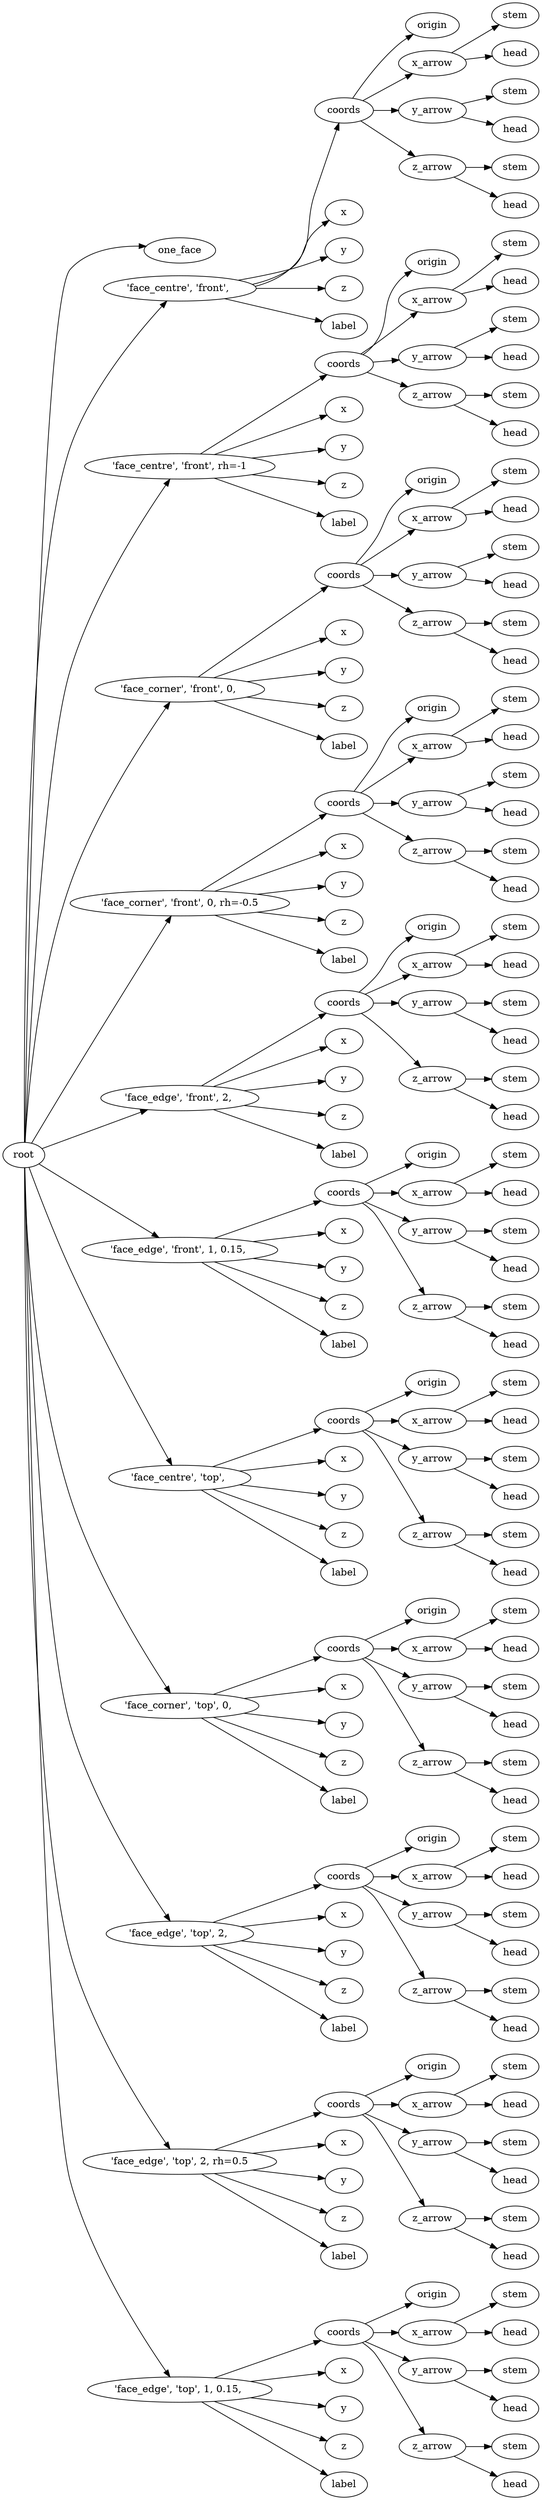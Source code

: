 digraph one_face {
	graph [rankdir=LR]
	root_486 [label=root href="javascript:s=&quot;\(\)\nNone&quot;; console.log(s); alert(s);"]
	one_face_487 [label=one_face href="javascript:s=&quot;\(&#x27;one_face&#x27;,\)\nBox&quot;; console.log(s); alert(s);" tooltip=Box]
	488 [label="'face_centre',\ 'front',\ " href="javascript:s=&quot;\(&quot;&#x27;face_centre&#x27;,\ &#x27;front&#x27;,\ &quot;,\)\nAnnotatedCoordinates&quot;; console.log(s); alert(s);" tooltip=AnnotatedCoordinates]
	coords_489 [label=coords href="javascript:s=&quot;\(&quot;&#x27;face_centre&#x27;,\ &#x27;front&#x27;,\ &quot;,\ &#x27;coords&#x27;\)\nCoordinates&quot;; console.log(s); alert(s);" tooltip=Coordinates]
	origin_490 [label=origin href="javascript:s=&quot;\(&quot;&#x27;face_centre&#x27;,\ &#x27;front&#x27;,\ &quot;,\ &#x27;coords&#x27;,\ &#x27;origin&#x27;\)\nCoordinatesCage&quot;; console.log(s); alert(s);" tooltip=CoordinatesCage]
	x_arrow_491 [label=x_arrow href="javascript:s=&quot;\(&quot;&#x27;face_centre&#x27;,\ &#x27;front&#x27;,\ &quot;,\ &#x27;coords&#x27;,\ &#x27;x_arrow&#x27;\)\nArrow&quot;; console.log(s); alert(s);" tooltip=Arrow]
	stem_492 [label=stem href="javascript:s=&quot;\(&quot;&#x27;face_centre&#x27;,\ &#x27;front&#x27;,\ &quot;,\ &#x27;coords&#x27;,\ &#x27;x_arrow&#x27;,\ &#x27;stem&#x27;\)\nCone&quot;; console.log(s); alert(s);" tooltip=Cone]
	head_493 [label=head href="javascript:s=&quot;\(&quot;&#x27;face_centre&#x27;,\ &#x27;front&#x27;,\ &quot;,\ &#x27;coords&#x27;,\ &#x27;x_arrow&#x27;,\ &#x27;head&#x27;\)\nCone&quot;; console.log(s); alert(s);" tooltip=Cone]
	y_arrow_494 [label=y_arrow href="javascript:s=&quot;\(&quot;&#x27;face_centre&#x27;,\ &#x27;front&#x27;,\ &quot;,\ &#x27;coords&#x27;,\ &#x27;y_arrow&#x27;\)\nArrow&quot;; console.log(s); alert(s);" tooltip=Arrow]
	stem_495 [label=stem href="javascript:s=&quot;\(&quot;&#x27;face_centre&#x27;,\ &#x27;front&#x27;,\ &quot;,\ &#x27;coords&#x27;,\ &#x27;y_arrow&#x27;,\ &#x27;stem&#x27;\)\nCone&quot;; console.log(s); alert(s);" tooltip=Cone]
	head_496 [label=head href="javascript:s=&quot;\(&quot;&#x27;face_centre&#x27;,\ &#x27;front&#x27;,\ &quot;,\ &#x27;coords&#x27;,\ &#x27;y_arrow&#x27;,\ &#x27;head&#x27;\)\nCone&quot;; console.log(s); alert(s);" tooltip=Cone]
	z_arrow_497 [label=z_arrow href="javascript:s=&quot;\(&quot;&#x27;face_centre&#x27;,\ &#x27;front&#x27;,\ &quot;,\ &#x27;coords&#x27;,\ &#x27;z_arrow&#x27;\)\nArrow&quot;; console.log(s); alert(s);" tooltip=Arrow]
	stem_498 [label=stem href="javascript:s=&quot;\(&quot;&#x27;face_centre&#x27;,\ &#x27;front&#x27;,\ &quot;,\ &#x27;coords&#x27;,\ &#x27;z_arrow&#x27;,\ &#x27;stem&#x27;\)\nCone&quot;; console.log(s); alert(s);" tooltip=Cone]
	head_499 [label=head href="javascript:s=&quot;\(&quot;&#x27;face_centre&#x27;,\ &#x27;front&#x27;,\ &quot;,\ &#x27;coords&#x27;,\ &#x27;z_arrow&#x27;,\ &#x27;head&#x27;\)\nCone&quot;; console.log(s); alert(s);" tooltip=Cone]
	x_500 [label=x href="javascript:s=&quot;\(&quot;&#x27;face_centre&#x27;,\ &#x27;front&#x27;,\ &quot;,\ &#x27;x&#x27;\)\nText&quot;; console.log(s); alert(s);" tooltip=Text]
	y_501 [label=y href="javascript:s=&quot;\(&quot;&#x27;face_centre&#x27;,\ &#x27;front&#x27;,\ &quot;,\ &#x27;y&#x27;\)\nText&quot;; console.log(s); alert(s);" tooltip=Text]
	z_502 [label=z href="javascript:s=&quot;\(&quot;&#x27;face_centre&#x27;,\ &#x27;front&#x27;,\ &quot;,\ &#x27;z&#x27;\)\nText&quot;; console.log(s); alert(s);" tooltip=Text]
	label_503 [label=label href="javascript:s=&quot;\(&quot;&#x27;face_centre&#x27;,\ &#x27;front&#x27;,\ &quot;,\ &#x27;label&#x27;\)\nText&quot;; console.log(s); alert(s);" tooltip=Text]
	504 [label="'face_centre',\ 'front',\ rh=\-1" href="javascript:s=&quot;\(&quot;&#x27;face_centre&#x27;,\ &#x27;front&#x27;,\ rh=\-1&quot;,\)\nAnnotatedCoordinates&quot;; console.log(s); alert(s);" tooltip=AnnotatedCoordinates]
	coords_505 [label=coords href="javascript:s=&quot;\(&quot;&#x27;face_centre&#x27;,\ &#x27;front&#x27;,\ rh=\-1&quot;,\ &#x27;coords&#x27;\)\nCoordinates&quot;; console.log(s); alert(s);" tooltip=Coordinates]
	origin_506 [label=origin href="javascript:s=&quot;\(&quot;&#x27;face_centre&#x27;,\ &#x27;front&#x27;,\ rh=\-1&quot;,\ &#x27;coords&#x27;,\ &#x27;origin&#x27;\)\nCoordinatesCage&quot;; console.log(s); alert(s);" tooltip=CoordinatesCage]
	x_arrow_507 [label=x_arrow href="javascript:s=&quot;\(&quot;&#x27;face_centre&#x27;,\ &#x27;front&#x27;,\ rh=\-1&quot;,\ &#x27;coords&#x27;,\ &#x27;x_arrow&#x27;\)\nArrow&quot;; console.log(s); alert(s);" tooltip=Arrow]
	stem_508 [label=stem href="javascript:s=&quot;\(&quot;&#x27;face_centre&#x27;,\ &#x27;front&#x27;,\ rh=\-1&quot;,\ &#x27;coords&#x27;,\ &#x27;x_arrow&#x27;,\ &#x27;stem&#x27;\)\nCone&quot;; console.log(s); alert(s);" tooltip=Cone]
	head_509 [label=head href="javascript:s=&quot;\(&quot;&#x27;face_centre&#x27;,\ &#x27;front&#x27;,\ rh=\-1&quot;,\ &#x27;coords&#x27;,\ &#x27;x_arrow&#x27;,\ &#x27;head&#x27;\)\nCone&quot;; console.log(s); alert(s);" tooltip=Cone]
	y_arrow_510 [label=y_arrow href="javascript:s=&quot;\(&quot;&#x27;face_centre&#x27;,\ &#x27;front&#x27;,\ rh=\-1&quot;,\ &#x27;coords&#x27;,\ &#x27;y_arrow&#x27;\)\nArrow&quot;; console.log(s); alert(s);" tooltip=Arrow]
	stem_511 [label=stem href="javascript:s=&quot;\(&quot;&#x27;face_centre&#x27;,\ &#x27;front&#x27;,\ rh=\-1&quot;,\ &#x27;coords&#x27;,\ &#x27;y_arrow&#x27;,\ &#x27;stem&#x27;\)\nCone&quot;; console.log(s); alert(s);" tooltip=Cone]
	head_512 [label=head href="javascript:s=&quot;\(&quot;&#x27;face_centre&#x27;,\ &#x27;front&#x27;,\ rh=\-1&quot;,\ &#x27;coords&#x27;,\ &#x27;y_arrow&#x27;,\ &#x27;head&#x27;\)\nCone&quot;; console.log(s); alert(s);" tooltip=Cone]
	z_arrow_513 [label=z_arrow href="javascript:s=&quot;\(&quot;&#x27;face_centre&#x27;,\ &#x27;front&#x27;,\ rh=\-1&quot;,\ &#x27;coords&#x27;,\ &#x27;z_arrow&#x27;\)\nArrow&quot;; console.log(s); alert(s);" tooltip=Arrow]
	stem_514 [label=stem href="javascript:s=&quot;\(&quot;&#x27;face_centre&#x27;,\ &#x27;front&#x27;,\ rh=\-1&quot;,\ &#x27;coords&#x27;,\ &#x27;z_arrow&#x27;,\ &#x27;stem&#x27;\)\nCone&quot;; console.log(s); alert(s);" tooltip=Cone]
	head_515 [label=head href="javascript:s=&quot;\(&quot;&#x27;face_centre&#x27;,\ &#x27;front&#x27;,\ rh=\-1&quot;,\ &#x27;coords&#x27;,\ &#x27;z_arrow&#x27;,\ &#x27;head&#x27;\)\nCone&quot;; console.log(s); alert(s);" tooltip=Cone]
	x_516 [label=x href="javascript:s=&quot;\(&quot;&#x27;face_centre&#x27;,\ &#x27;front&#x27;,\ rh=\-1&quot;,\ &#x27;x&#x27;\)\nText&quot;; console.log(s); alert(s);" tooltip=Text]
	y_517 [label=y href="javascript:s=&quot;\(&quot;&#x27;face_centre&#x27;,\ &#x27;front&#x27;,\ rh=\-1&quot;,\ &#x27;y&#x27;\)\nText&quot;; console.log(s); alert(s);" tooltip=Text]
	z_518 [label=z href="javascript:s=&quot;\(&quot;&#x27;face_centre&#x27;,\ &#x27;front&#x27;,\ rh=\-1&quot;,\ &#x27;z&#x27;\)\nText&quot;; console.log(s); alert(s);" tooltip=Text]
	label_519 [label=label href="javascript:s=&quot;\(&quot;&#x27;face_centre&#x27;,\ &#x27;front&#x27;,\ rh=\-1&quot;,\ &#x27;label&#x27;\)\nText&quot;; console.log(s); alert(s);" tooltip=Text]
	520 [label="'face_corner',\ 'front',\ 0,\ " href="javascript:s=&quot;\(&quot;&#x27;face_corner&#x27;,\ &#x27;front&#x27;,\ 0,\ &quot;,\)\nAnnotatedCoordinates&quot;; console.log(s); alert(s);" tooltip=AnnotatedCoordinates]
	coords_521 [label=coords href="javascript:s=&quot;\(&quot;&#x27;face_corner&#x27;,\ &#x27;front&#x27;,\ 0,\ &quot;,\ &#x27;coords&#x27;\)\nCoordinates&quot;; console.log(s); alert(s);" tooltip=Coordinates]
	origin_522 [label=origin href="javascript:s=&quot;\(&quot;&#x27;face_corner&#x27;,\ &#x27;front&#x27;,\ 0,\ &quot;,\ &#x27;coords&#x27;,\ &#x27;origin&#x27;\)\nCoordinatesCage&quot;; console.log(s); alert(s);" tooltip=CoordinatesCage]
	x_arrow_523 [label=x_arrow href="javascript:s=&quot;\(&quot;&#x27;face_corner&#x27;,\ &#x27;front&#x27;,\ 0,\ &quot;,\ &#x27;coords&#x27;,\ &#x27;x_arrow&#x27;\)\nArrow&quot;; console.log(s); alert(s);" tooltip=Arrow]
	stem_524 [label=stem href="javascript:s=&quot;\(&quot;&#x27;face_corner&#x27;,\ &#x27;front&#x27;,\ 0,\ &quot;,\ &#x27;coords&#x27;,\ &#x27;x_arrow&#x27;,\ &#x27;stem&#x27;\)\nCone&quot;; console.log(s); alert(s);" tooltip=Cone]
	head_525 [label=head href="javascript:s=&quot;\(&quot;&#x27;face_corner&#x27;,\ &#x27;front&#x27;,\ 0,\ &quot;,\ &#x27;coords&#x27;,\ &#x27;x_arrow&#x27;,\ &#x27;head&#x27;\)\nCone&quot;; console.log(s); alert(s);" tooltip=Cone]
	y_arrow_526 [label=y_arrow href="javascript:s=&quot;\(&quot;&#x27;face_corner&#x27;,\ &#x27;front&#x27;,\ 0,\ &quot;,\ &#x27;coords&#x27;,\ &#x27;y_arrow&#x27;\)\nArrow&quot;; console.log(s); alert(s);" tooltip=Arrow]
	stem_527 [label=stem href="javascript:s=&quot;\(&quot;&#x27;face_corner&#x27;,\ &#x27;front&#x27;,\ 0,\ &quot;,\ &#x27;coords&#x27;,\ &#x27;y_arrow&#x27;,\ &#x27;stem&#x27;\)\nCone&quot;; console.log(s); alert(s);" tooltip=Cone]
	head_528 [label=head href="javascript:s=&quot;\(&quot;&#x27;face_corner&#x27;,\ &#x27;front&#x27;,\ 0,\ &quot;,\ &#x27;coords&#x27;,\ &#x27;y_arrow&#x27;,\ &#x27;head&#x27;\)\nCone&quot;; console.log(s); alert(s);" tooltip=Cone]
	z_arrow_529 [label=z_arrow href="javascript:s=&quot;\(&quot;&#x27;face_corner&#x27;,\ &#x27;front&#x27;,\ 0,\ &quot;,\ &#x27;coords&#x27;,\ &#x27;z_arrow&#x27;\)\nArrow&quot;; console.log(s); alert(s);" tooltip=Arrow]
	stem_530 [label=stem href="javascript:s=&quot;\(&quot;&#x27;face_corner&#x27;,\ &#x27;front&#x27;,\ 0,\ &quot;,\ &#x27;coords&#x27;,\ &#x27;z_arrow&#x27;,\ &#x27;stem&#x27;\)\nCone&quot;; console.log(s); alert(s);" tooltip=Cone]
	head_531 [label=head href="javascript:s=&quot;\(&quot;&#x27;face_corner&#x27;,\ &#x27;front&#x27;,\ 0,\ &quot;,\ &#x27;coords&#x27;,\ &#x27;z_arrow&#x27;,\ &#x27;head&#x27;\)\nCone&quot;; console.log(s); alert(s);" tooltip=Cone]
	x_532 [label=x href="javascript:s=&quot;\(&quot;&#x27;face_corner&#x27;,\ &#x27;front&#x27;,\ 0,\ &quot;,\ &#x27;x&#x27;\)\nText&quot;; console.log(s); alert(s);" tooltip=Text]
	y_533 [label=y href="javascript:s=&quot;\(&quot;&#x27;face_corner&#x27;,\ &#x27;front&#x27;,\ 0,\ &quot;,\ &#x27;y&#x27;\)\nText&quot;; console.log(s); alert(s);" tooltip=Text]
	z_534 [label=z href="javascript:s=&quot;\(&quot;&#x27;face_corner&#x27;,\ &#x27;front&#x27;,\ 0,\ &quot;,\ &#x27;z&#x27;\)\nText&quot;; console.log(s); alert(s);" tooltip=Text]
	label_535 [label=label href="javascript:s=&quot;\(&quot;&#x27;face_corner&#x27;,\ &#x27;front&#x27;,\ 0,\ &quot;,\ &#x27;label&#x27;\)\nText&quot;; console.log(s); alert(s);" tooltip=Text]
	536 [label="'face_corner',\ 'front',\ 0,\ rh=\-0\.5" href="javascript:s=&quot;\(&quot;&#x27;face_corner&#x27;,\ &#x27;front&#x27;,\ 0,\ rh=\-0\.5&quot;,\)\nAnnotatedCoordinates&quot;; console.log(s); alert(s);" tooltip=AnnotatedCoordinates]
	coords_537 [label=coords href="javascript:s=&quot;\(&quot;&#x27;face_corner&#x27;,\ &#x27;front&#x27;,\ 0,\ rh=\-0\.5&quot;,\ &#x27;coords&#x27;\)\nCoordinates&quot;; console.log(s); alert(s);" tooltip=Coordinates]
	origin_538 [label=origin href="javascript:s=&quot;\(&quot;&#x27;face_corner&#x27;,\ &#x27;front&#x27;,\ 0,\ rh=\-0\.5&quot;,\ &#x27;coords&#x27;,\ &#x27;origin&#x27;\)\nCoordinatesCage&quot;; console.log(s); alert(s);" tooltip=CoordinatesCage]
	x_arrow_539 [label=x_arrow href="javascript:s=&quot;\(&quot;&#x27;face_corner&#x27;,\ &#x27;front&#x27;,\ 0,\ rh=\-0\.5&quot;,\ &#x27;coords&#x27;,\ &#x27;x_arrow&#x27;\)\nArrow&quot;; console.log(s); alert(s);" tooltip=Arrow]
	stem_540 [label=stem href="javascript:s=&quot;\(&quot;&#x27;face_corner&#x27;,\ &#x27;front&#x27;,\ 0,\ rh=\-0\.5&quot;,\ &#x27;coords&#x27;,\ &#x27;x_arrow&#x27;,\ &#x27;stem&#x27;\)\nCone&quot;; console.log(s); alert(s);" tooltip=Cone]
	head_541 [label=head href="javascript:s=&quot;\(&quot;&#x27;face_corner&#x27;,\ &#x27;front&#x27;,\ 0,\ rh=\-0\.5&quot;,\ &#x27;coords&#x27;,\ &#x27;x_arrow&#x27;,\ &#x27;head&#x27;\)\nCone&quot;; console.log(s); alert(s);" tooltip=Cone]
	y_arrow_542 [label=y_arrow href="javascript:s=&quot;\(&quot;&#x27;face_corner&#x27;,\ &#x27;front&#x27;,\ 0,\ rh=\-0\.5&quot;,\ &#x27;coords&#x27;,\ &#x27;y_arrow&#x27;\)\nArrow&quot;; console.log(s); alert(s);" tooltip=Arrow]
	stem_543 [label=stem href="javascript:s=&quot;\(&quot;&#x27;face_corner&#x27;,\ &#x27;front&#x27;,\ 0,\ rh=\-0\.5&quot;,\ &#x27;coords&#x27;,\ &#x27;y_arrow&#x27;,\ &#x27;stem&#x27;\)\nCone&quot;; console.log(s); alert(s);" tooltip=Cone]
	head_544 [label=head href="javascript:s=&quot;\(&quot;&#x27;face_corner&#x27;,\ &#x27;front&#x27;,\ 0,\ rh=\-0\.5&quot;,\ &#x27;coords&#x27;,\ &#x27;y_arrow&#x27;,\ &#x27;head&#x27;\)\nCone&quot;; console.log(s); alert(s);" tooltip=Cone]
	z_arrow_545 [label=z_arrow href="javascript:s=&quot;\(&quot;&#x27;face_corner&#x27;,\ &#x27;front&#x27;,\ 0,\ rh=\-0\.5&quot;,\ &#x27;coords&#x27;,\ &#x27;z_arrow&#x27;\)\nArrow&quot;; console.log(s); alert(s);" tooltip=Arrow]
	stem_546 [label=stem href="javascript:s=&quot;\(&quot;&#x27;face_corner&#x27;,\ &#x27;front&#x27;,\ 0,\ rh=\-0\.5&quot;,\ &#x27;coords&#x27;,\ &#x27;z_arrow&#x27;,\ &#x27;stem&#x27;\)\nCone&quot;; console.log(s); alert(s);" tooltip=Cone]
	head_547 [label=head href="javascript:s=&quot;\(&quot;&#x27;face_corner&#x27;,\ &#x27;front&#x27;,\ 0,\ rh=\-0\.5&quot;,\ &#x27;coords&#x27;,\ &#x27;z_arrow&#x27;,\ &#x27;head&#x27;\)\nCone&quot;; console.log(s); alert(s);" tooltip=Cone]
	x_548 [label=x href="javascript:s=&quot;\(&quot;&#x27;face_corner&#x27;,\ &#x27;front&#x27;,\ 0,\ rh=\-0\.5&quot;,\ &#x27;x&#x27;\)\nText&quot;; console.log(s); alert(s);" tooltip=Text]
	y_549 [label=y href="javascript:s=&quot;\(&quot;&#x27;face_corner&#x27;,\ &#x27;front&#x27;,\ 0,\ rh=\-0\.5&quot;,\ &#x27;y&#x27;\)\nText&quot;; console.log(s); alert(s);" tooltip=Text]
	z_550 [label=z href="javascript:s=&quot;\(&quot;&#x27;face_corner&#x27;,\ &#x27;front&#x27;,\ 0,\ rh=\-0\.5&quot;,\ &#x27;z&#x27;\)\nText&quot;; console.log(s); alert(s);" tooltip=Text]
	label_551 [label=label href="javascript:s=&quot;\(&quot;&#x27;face_corner&#x27;,\ &#x27;front&#x27;,\ 0,\ rh=\-0\.5&quot;,\ &#x27;label&#x27;\)\nText&quot;; console.log(s); alert(s);" tooltip=Text]
	552 [label="'face_edge',\ 'front',\ 2,\ " href="javascript:s=&quot;\(&quot;&#x27;face_edge&#x27;,\ &#x27;front&#x27;,\ 2,\ &quot;,\)\nAnnotatedCoordinates&quot;; console.log(s); alert(s);" tooltip=AnnotatedCoordinates]
	coords_553 [label=coords href="javascript:s=&quot;\(&quot;&#x27;face_edge&#x27;,\ &#x27;front&#x27;,\ 2,\ &quot;,\ &#x27;coords&#x27;\)\nCoordinates&quot;; console.log(s); alert(s);" tooltip=Coordinates]
	origin_554 [label=origin href="javascript:s=&quot;\(&quot;&#x27;face_edge&#x27;,\ &#x27;front&#x27;,\ 2,\ &quot;,\ &#x27;coords&#x27;,\ &#x27;origin&#x27;\)\nCoordinatesCage&quot;; console.log(s); alert(s);" tooltip=CoordinatesCage]
	x_arrow_555 [label=x_arrow href="javascript:s=&quot;\(&quot;&#x27;face_edge&#x27;,\ &#x27;front&#x27;,\ 2,\ &quot;,\ &#x27;coords&#x27;,\ &#x27;x_arrow&#x27;\)\nArrow&quot;; console.log(s); alert(s);" tooltip=Arrow]
	stem_556 [label=stem href="javascript:s=&quot;\(&quot;&#x27;face_edge&#x27;,\ &#x27;front&#x27;,\ 2,\ &quot;,\ &#x27;coords&#x27;,\ &#x27;x_arrow&#x27;,\ &#x27;stem&#x27;\)\nCone&quot;; console.log(s); alert(s);" tooltip=Cone]
	head_557 [label=head href="javascript:s=&quot;\(&quot;&#x27;face_edge&#x27;,\ &#x27;front&#x27;,\ 2,\ &quot;,\ &#x27;coords&#x27;,\ &#x27;x_arrow&#x27;,\ &#x27;head&#x27;\)\nCone&quot;; console.log(s); alert(s);" tooltip=Cone]
	y_arrow_558 [label=y_arrow href="javascript:s=&quot;\(&quot;&#x27;face_edge&#x27;,\ &#x27;front&#x27;,\ 2,\ &quot;,\ &#x27;coords&#x27;,\ &#x27;y_arrow&#x27;\)\nArrow&quot;; console.log(s); alert(s);" tooltip=Arrow]
	stem_559 [label=stem href="javascript:s=&quot;\(&quot;&#x27;face_edge&#x27;,\ &#x27;front&#x27;,\ 2,\ &quot;,\ &#x27;coords&#x27;,\ &#x27;y_arrow&#x27;,\ &#x27;stem&#x27;\)\nCone&quot;; console.log(s); alert(s);" tooltip=Cone]
	head_560 [label=head href="javascript:s=&quot;\(&quot;&#x27;face_edge&#x27;,\ &#x27;front&#x27;,\ 2,\ &quot;,\ &#x27;coords&#x27;,\ &#x27;y_arrow&#x27;,\ &#x27;head&#x27;\)\nCone&quot;; console.log(s); alert(s);" tooltip=Cone]
	z_arrow_561 [label=z_arrow href="javascript:s=&quot;\(&quot;&#x27;face_edge&#x27;,\ &#x27;front&#x27;,\ 2,\ &quot;,\ &#x27;coords&#x27;,\ &#x27;z_arrow&#x27;\)\nArrow&quot;; console.log(s); alert(s);" tooltip=Arrow]
	stem_562 [label=stem href="javascript:s=&quot;\(&quot;&#x27;face_edge&#x27;,\ &#x27;front&#x27;,\ 2,\ &quot;,\ &#x27;coords&#x27;,\ &#x27;z_arrow&#x27;,\ &#x27;stem&#x27;\)\nCone&quot;; console.log(s); alert(s);" tooltip=Cone]
	head_563 [label=head href="javascript:s=&quot;\(&quot;&#x27;face_edge&#x27;,\ &#x27;front&#x27;,\ 2,\ &quot;,\ &#x27;coords&#x27;,\ &#x27;z_arrow&#x27;,\ &#x27;head&#x27;\)\nCone&quot;; console.log(s); alert(s);" tooltip=Cone]
	x_564 [label=x href="javascript:s=&quot;\(&quot;&#x27;face_edge&#x27;,\ &#x27;front&#x27;,\ 2,\ &quot;,\ &#x27;x&#x27;\)\nText&quot;; console.log(s); alert(s);" tooltip=Text]
	y_565 [label=y href="javascript:s=&quot;\(&quot;&#x27;face_edge&#x27;,\ &#x27;front&#x27;,\ 2,\ &quot;,\ &#x27;y&#x27;\)\nText&quot;; console.log(s); alert(s);" tooltip=Text]
	z_566 [label=z href="javascript:s=&quot;\(&quot;&#x27;face_edge&#x27;,\ &#x27;front&#x27;,\ 2,\ &quot;,\ &#x27;z&#x27;\)\nText&quot;; console.log(s); alert(s);" tooltip=Text]
	label_567 [label=label href="javascript:s=&quot;\(&quot;&#x27;face_edge&#x27;,\ &#x27;front&#x27;,\ 2,\ &quot;,\ &#x27;label&#x27;\)\nText&quot;; console.log(s); alert(s);" tooltip=Text]
	568 [label="'face_edge',\ 'front',\ 1,\ 0\.15,\ " href="javascript:s=&quot;\(&quot;&#x27;face_edge&#x27;,\ &#x27;front&#x27;,\ 1,\ 0\.15,\ &quot;,\)\nAnnotatedCoordinates&quot;; console.log(s); alert(s);" tooltip=AnnotatedCoordinates]
	coords_569 [label=coords href="javascript:s=&quot;\(&quot;&#x27;face_edge&#x27;,\ &#x27;front&#x27;,\ 1,\ 0\.15,\ &quot;,\ &#x27;coords&#x27;\)\nCoordinates&quot;; console.log(s); alert(s);" tooltip=Coordinates]
	origin_570 [label=origin href="javascript:s=&quot;\(&quot;&#x27;face_edge&#x27;,\ &#x27;front&#x27;,\ 1,\ 0\.15,\ &quot;,\ &#x27;coords&#x27;,\ &#x27;origin&#x27;\)\nCoordinatesCage&quot;; console.log(s); alert(s);" tooltip=CoordinatesCage]
	x_arrow_571 [label=x_arrow href="javascript:s=&quot;\(&quot;&#x27;face_edge&#x27;,\ &#x27;front&#x27;,\ 1,\ 0\.15,\ &quot;,\ &#x27;coords&#x27;,\ &#x27;x_arrow&#x27;\)\nArrow&quot;; console.log(s); alert(s);" tooltip=Arrow]
	stem_572 [label=stem href="javascript:s=&quot;\(&quot;&#x27;face_edge&#x27;,\ &#x27;front&#x27;,\ 1,\ 0\.15,\ &quot;,\ &#x27;coords&#x27;,\ &#x27;x_arrow&#x27;,\ &#x27;stem&#x27;\)\nCone&quot;; console.log(s); alert(s);" tooltip=Cone]
	head_573 [label=head href="javascript:s=&quot;\(&quot;&#x27;face_edge&#x27;,\ &#x27;front&#x27;,\ 1,\ 0\.15,\ &quot;,\ &#x27;coords&#x27;,\ &#x27;x_arrow&#x27;,\ &#x27;head&#x27;\)\nCone&quot;; console.log(s); alert(s);" tooltip=Cone]
	y_arrow_574 [label=y_arrow href="javascript:s=&quot;\(&quot;&#x27;face_edge&#x27;,\ &#x27;front&#x27;,\ 1,\ 0\.15,\ &quot;,\ &#x27;coords&#x27;,\ &#x27;y_arrow&#x27;\)\nArrow&quot;; console.log(s); alert(s);" tooltip=Arrow]
	stem_575 [label=stem href="javascript:s=&quot;\(&quot;&#x27;face_edge&#x27;,\ &#x27;front&#x27;,\ 1,\ 0\.15,\ &quot;,\ &#x27;coords&#x27;,\ &#x27;y_arrow&#x27;,\ &#x27;stem&#x27;\)\nCone&quot;; console.log(s); alert(s);" tooltip=Cone]
	head_576 [label=head href="javascript:s=&quot;\(&quot;&#x27;face_edge&#x27;,\ &#x27;front&#x27;,\ 1,\ 0\.15,\ &quot;,\ &#x27;coords&#x27;,\ &#x27;y_arrow&#x27;,\ &#x27;head&#x27;\)\nCone&quot;; console.log(s); alert(s);" tooltip=Cone]
	z_arrow_577 [label=z_arrow href="javascript:s=&quot;\(&quot;&#x27;face_edge&#x27;,\ &#x27;front&#x27;,\ 1,\ 0\.15,\ &quot;,\ &#x27;coords&#x27;,\ &#x27;z_arrow&#x27;\)\nArrow&quot;; console.log(s); alert(s);" tooltip=Arrow]
	stem_578 [label=stem href="javascript:s=&quot;\(&quot;&#x27;face_edge&#x27;,\ &#x27;front&#x27;,\ 1,\ 0\.15,\ &quot;,\ &#x27;coords&#x27;,\ &#x27;z_arrow&#x27;,\ &#x27;stem&#x27;\)\nCone&quot;; console.log(s); alert(s);" tooltip=Cone]
	head_579 [label=head href="javascript:s=&quot;\(&quot;&#x27;face_edge&#x27;,\ &#x27;front&#x27;,\ 1,\ 0\.15,\ &quot;,\ &#x27;coords&#x27;,\ &#x27;z_arrow&#x27;,\ &#x27;head&#x27;\)\nCone&quot;; console.log(s); alert(s);" tooltip=Cone]
	x_580 [label=x href="javascript:s=&quot;\(&quot;&#x27;face_edge&#x27;,\ &#x27;front&#x27;,\ 1,\ 0\.15,\ &quot;,\ &#x27;x&#x27;\)\nText&quot;; console.log(s); alert(s);" tooltip=Text]
	y_581 [label=y href="javascript:s=&quot;\(&quot;&#x27;face_edge&#x27;,\ &#x27;front&#x27;,\ 1,\ 0\.15,\ &quot;,\ &#x27;y&#x27;\)\nText&quot;; console.log(s); alert(s);" tooltip=Text]
	z_582 [label=z href="javascript:s=&quot;\(&quot;&#x27;face_edge&#x27;,\ &#x27;front&#x27;,\ 1,\ 0\.15,\ &quot;,\ &#x27;z&#x27;\)\nText&quot;; console.log(s); alert(s);" tooltip=Text]
	label_583 [label=label href="javascript:s=&quot;\(&quot;&#x27;face_edge&#x27;,\ &#x27;front&#x27;,\ 1,\ 0\.15,\ &quot;,\ &#x27;label&#x27;\)\nText&quot;; console.log(s); alert(s);" tooltip=Text]
	584 [label="'face_centre',\ 'top',\ " href="javascript:s=&quot;\(&quot;&#x27;face_centre&#x27;,\ &#x27;top&#x27;,\ &quot;,\)\nAnnotatedCoordinates&quot;; console.log(s); alert(s);" tooltip=AnnotatedCoordinates]
	coords_585 [label=coords href="javascript:s=&quot;\(&quot;&#x27;face_centre&#x27;,\ &#x27;top&#x27;,\ &quot;,\ &#x27;coords&#x27;\)\nCoordinates&quot;; console.log(s); alert(s);" tooltip=Coordinates]
	origin_586 [label=origin href="javascript:s=&quot;\(&quot;&#x27;face_centre&#x27;,\ &#x27;top&#x27;,\ &quot;,\ &#x27;coords&#x27;,\ &#x27;origin&#x27;\)\nCoordinatesCage&quot;; console.log(s); alert(s);" tooltip=CoordinatesCage]
	x_arrow_587 [label=x_arrow href="javascript:s=&quot;\(&quot;&#x27;face_centre&#x27;,\ &#x27;top&#x27;,\ &quot;,\ &#x27;coords&#x27;,\ &#x27;x_arrow&#x27;\)\nArrow&quot;; console.log(s); alert(s);" tooltip=Arrow]
	stem_588 [label=stem href="javascript:s=&quot;\(&quot;&#x27;face_centre&#x27;,\ &#x27;top&#x27;,\ &quot;,\ &#x27;coords&#x27;,\ &#x27;x_arrow&#x27;,\ &#x27;stem&#x27;\)\nCone&quot;; console.log(s); alert(s);" tooltip=Cone]
	head_589 [label=head href="javascript:s=&quot;\(&quot;&#x27;face_centre&#x27;,\ &#x27;top&#x27;,\ &quot;,\ &#x27;coords&#x27;,\ &#x27;x_arrow&#x27;,\ &#x27;head&#x27;\)\nCone&quot;; console.log(s); alert(s);" tooltip=Cone]
	y_arrow_590 [label=y_arrow href="javascript:s=&quot;\(&quot;&#x27;face_centre&#x27;,\ &#x27;top&#x27;,\ &quot;,\ &#x27;coords&#x27;,\ &#x27;y_arrow&#x27;\)\nArrow&quot;; console.log(s); alert(s);" tooltip=Arrow]
	stem_591 [label=stem href="javascript:s=&quot;\(&quot;&#x27;face_centre&#x27;,\ &#x27;top&#x27;,\ &quot;,\ &#x27;coords&#x27;,\ &#x27;y_arrow&#x27;,\ &#x27;stem&#x27;\)\nCone&quot;; console.log(s); alert(s);" tooltip=Cone]
	head_592 [label=head href="javascript:s=&quot;\(&quot;&#x27;face_centre&#x27;,\ &#x27;top&#x27;,\ &quot;,\ &#x27;coords&#x27;,\ &#x27;y_arrow&#x27;,\ &#x27;head&#x27;\)\nCone&quot;; console.log(s); alert(s);" tooltip=Cone]
	z_arrow_593 [label=z_arrow href="javascript:s=&quot;\(&quot;&#x27;face_centre&#x27;,\ &#x27;top&#x27;,\ &quot;,\ &#x27;coords&#x27;,\ &#x27;z_arrow&#x27;\)\nArrow&quot;; console.log(s); alert(s);" tooltip=Arrow]
	stem_594 [label=stem href="javascript:s=&quot;\(&quot;&#x27;face_centre&#x27;,\ &#x27;top&#x27;,\ &quot;,\ &#x27;coords&#x27;,\ &#x27;z_arrow&#x27;,\ &#x27;stem&#x27;\)\nCone&quot;; console.log(s); alert(s);" tooltip=Cone]
	head_595 [label=head href="javascript:s=&quot;\(&quot;&#x27;face_centre&#x27;,\ &#x27;top&#x27;,\ &quot;,\ &#x27;coords&#x27;,\ &#x27;z_arrow&#x27;,\ &#x27;head&#x27;\)\nCone&quot;; console.log(s); alert(s);" tooltip=Cone]
	x_596 [label=x href="javascript:s=&quot;\(&quot;&#x27;face_centre&#x27;,\ &#x27;top&#x27;,\ &quot;,\ &#x27;x&#x27;\)\nText&quot;; console.log(s); alert(s);" tooltip=Text]
	y_597 [label=y href="javascript:s=&quot;\(&quot;&#x27;face_centre&#x27;,\ &#x27;top&#x27;,\ &quot;,\ &#x27;y&#x27;\)\nText&quot;; console.log(s); alert(s);" tooltip=Text]
	z_598 [label=z href="javascript:s=&quot;\(&quot;&#x27;face_centre&#x27;,\ &#x27;top&#x27;,\ &quot;,\ &#x27;z&#x27;\)\nText&quot;; console.log(s); alert(s);" tooltip=Text]
	label_599 [label=label href="javascript:s=&quot;\(&quot;&#x27;face_centre&#x27;,\ &#x27;top&#x27;,\ &quot;,\ &#x27;label&#x27;\)\nText&quot;; console.log(s); alert(s);" tooltip=Text]
	600 [label="'face_corner',\ 'top',\ 0,\ " href="javascript:s=&quot;\(&quot;&#x27;face_corner&#x27;,\ &#x27;top&#x27;,\ 0,\ &quot;,\)\nAnnotatedCoordinates&quot;; console.log(s); alert(s);" tooltip=AnnotatedCoordinates]
	coords_601 [label=coords href="javascript:s=&quot;\(&quot;&#x27;face_corner&#x27;,\ &#x27;top&#x27;,\ 0,\ &quot;,\ &#x27;coords&#x27;\)\nCoordinates&quot;; console.log(s); alert(s);" tooltip=Coordinates]
	origin_602 [label=origin href="javascript:s=&quot;\(&quot;&#x27;face_corner&#x27;,\ &#x27;top&#x27;,\ 0,\ &quot;,\ &#x27;coords&#x27;,\ &#x27;origin&#x27;\)\nCoordinatesCage&quot;; console.log(s); alert(s);" tooltip=CoordinatesCage]
	x_arrow_603 [label=x_arrow href="javascript:s=&quot;\(&quot;&#x27;face_corner&#x27;,\ &#x27;top&#x27;,\ 0,\ &quot;,\ &#x27;coords&#x27;,\ &#x27;x_arrow&#x27;\)\nArrow&quot;; console.log(s); alert(s);" tooltip=Arrow]
	stem_604 [label=stem href="javascript:s=&quot;\(&quot;&#x27;face_corner&#x27;,\ &#x27;top&#x27;,\ 0,\ &quot;,\ &#x27;coords&#x27;,\ &#x27;x_arrow&#x27;,\ &#x27;stem&#x27;\)\nCone&quot;; console.log(s); alert(s);" tooltip=Cone]
	head_605 [label=head href="javascript:s=&quot;\(&quot;&#x27;face_corner&#x27;,\ &#x27;top&#x27;,\ 0,\ &quot;,\ &#x27;coords&#x27;,\ &#x27;x_arrow&#x27;,\ &#x27;head&#x27;\)\nCone&quot;; console.log(s); alert(s);" tooltip=Cone]
	y_arrow_606 [label=y_arrow href="javascript:s=&quot;\(&quot;&#x27;face_corner&#x27;,\ &#x27;top&#x27;,\ 0,\ &quot;,\ &#x27;coords&#x27;,\ &#x27;y_arrow&#x27;\)\nArrow&quot;; console.log(s); alert(s);" tooltip=Arrow]
	stem_607 [label=stem href="javascript:s=&quot;\(&quot;&#x27;face_corner&#x27;,\ &#x27;top&#x27;,\ 0,\ &quot;,\ &#x27;coords&#x27;,\ &#x27;y_arrow&#x27;,\ &#x27;stem&#x27;\)\nCone&quot;; console.log(s); alert(s);" tooltip=Cone]
	head_608 [label=head href="javascript:s=&quot;\(&quot;&#x27;face_corner&#x27;,\ &#x27;top&#x27;,\ 0,\ &quot;,\ &#x27;coords&#x27;,\ &#x27;y_arrow&#x27;,\ &#x27;head&#x27;\)\nCone&quot;; console.log(s); alert(s);" tooltip=Cone]
	z_arrow_609 [label=z_arrow href="javascript:s=&quot;\(&quot;&#x27;face_corner&#x27;,\ &#x27;top&#x27;,\ 0,\ &quot;,\ &#x27;coords&#x27;,\ &#x27;z_arrow&#x27;\)\nArrow&quot;; console.log(s); alert(s);" tooltip=Arrow]
	stem_610 [label=stem href="javascript:s=&quot;\(&quot;&#x27;face_corner&#x27;,\ &#x27;top&#x27;,\ 0,\ &quot;,\ &#x27;coords&#x27;,\ &#x27;z_arrow&#x27;,\ &#x27;stem&#x27;\)\nCone&quot;; console.log(s); alert(s);" tooltip=Cone]
	head_611 [label=head href="javascript:s=&quot;\(&quot;&#x27;face_corner&#x27;,\ &#x27;top&#x27;,\ 0,\ &quot;,\ &#x27;coords&#x27;,\ &#x27;z_arrow&#x27;,\ &#x27;head&#x27;\)\nCone&quot;; console.log(s); alert(s);" tooltip=Cone]
	x_612 [label=x href="javascript:s=&quot;\(&quot;&#x27;face_corner&#x27;,\ &#x27;top&#x27;,\ 0,\ &quot;,\ &#x27;x&#x27;\)\nText&quot;; console.log(s); alert(s);" tooltip=Text]
	y_613 [label=y href="javascript:s=&quot;\(&quot;&#x27;face_corner&#x27;,\ &#x27;top&#x27;,\ 0,\ &quot;,\ &#x27;y&#x27;\)\nText&quot;; console.log(s); alert(s);" tooltip=Text]
	z_614 [label=z href="javascript:s=&quot;\(&quot;&#x27;face_corner&#x27;,\ &#x27;top&#x27;,\ 0,\ &quot;,\ &#x27;z&#x27;\)\nText&quot;; console.log(s); alert(s);" tooltip=Text]
	label_615 [label=label href="javascript:s=&quot;\(&quot;&#x27;face_corner&#x27;,\ &#x27;top&#x27;,\ 0,\ &quot;,\ &#x27;label&#x27;\)\nText&quot;; console.log(s); alert(s);" tooltip=Text]
	616 [label="'face_edge',\ 'top',\ 2,\ " href="javascript:s=&quot;\(&quot;&#x27;face_edge&#x27;,\ &#x27;top&#x27;,\ 2,\ &quot;,\)\nAnnotatedCoordinates&quot;; console.log(s); alert(s);" tooltip=AnnotatedCoordinates]
	coords_617 [label=coords href="javascript:s=&quot;\(&quot;&#x27;face_edge&#x27;,\ &#x27;top&#x27;,\ 2,\ &quot;,\ &#x27;coords&#x27;\)\nCoordinates&quot;; console.log(s); alert(s);" tooltip=Coordinates]
	origin_618 [label=origin href="javascript:s=&quot;\(&quot;&#x27;face_edge&#x27;,\ &#x27;top&#x27;,\ 2,\ &quot;,\ &#x27;coords&#x27;,\ &#x27;origin&#x27;\)\nCoordinatesCage&quot;; console.log(s); alert(s);" tooltip=CoordinatesCage]
	x_arrow_619 [label=x_arrow href="javascript:s=&quot;\(&quot;&#x27;face_edge&#x27;,\ &#x27;top&#x27;,\ 2,\ &quot;,\ &#x27;coords&#x27;,\ &#x27;x_arrow&#x27;\)\nArrow&quot;; console.log(s); alert(s);" tooltip=Arrow]
	stem_620 [label=stem href="javascript:s=&quot;\(&quot;&#x27;face_edge&#x27;,\ &#x27;top&#x27;,\ 2,\ &quot;,\ &#x27;coords&#x27;,\ &#x27;x_arrow&#x27;,\ &#x27;stem&#x27;\)\nCone&quot;; console.log(s); alert(s);" tooltip=Cone]
	head_621 [label=head href="javascript:s=&quot;\(&quot;&#x27;face_edge&#x27;,\ &#x27;top&#x27;,\ 2,\ &quot;,\ &#x27;coords&#x27;,\ &#x27;x_arrow&#x27;,\ &#x27;head&#x27;\)\nCone&quot;; console.log(s); alert(s);" tooltip=Cone]
	y_arrow_622 [label=y_arrow href="javascript:s=&quot;\(&quot;&#x27;face_edge&#x27;,\ &#x27;top&#x27;,\ 2,\ &quot;,\ &#x27;coords&#x27;,\ &#x27;y_arrow&#x27;\)\nArrow&quot;; console.log(s); alert(s);" tooltip=Arrow]
	stem_623 [label=stem href="javascript:s=&quot;\(&quot;&#x27;face_edge&#x27;,\ &#x27;top&#x27;,\ 2,\ &quot;,\ &#x27;coords&#x27;,\ &#x27;y_arrow&#x27;,\ &#x27;stem&#x27;\)\nCone&quot;; console.log(s); alert(s);" tooltip=Cone]
	head_624 [label=head href="javascript:s=&quot;\(&quot;&#x27;face_edge&#x27;,\ &#x27;top&#x27;,\ 2,\ &quot;,\ &#x27;coords&#x27;,\ &#x27;y_arrow&#x27;,\ &#x27;head&#x27;\)\nCone&quot;; console.log(s); alert(s);" tooltip=Cone]
	z_arrow_625 [label=z_arrow href="javascript:s=&quot;\(&quot;&#x27;face_edge&#x27;,\ &#x27;top&#x27;,\ 2,\ &quot;,\ &#x27;coords&#x27;,\ &#x27;z_arrow&#x27;\)\nArrow&quot;; console.log(s); alert(s);" tooltip=Arrow]
	stem_626 [label=stem href="javascript:s=&quot;\(&quot;&#x27;face_edge&#x27;,\ &#x27;top&#x27;,\ 2,\ &quot;,\ &#x27;coords&#x27;,\ &#x27;z_arrow&#x27;,\ &#x27;stem&#x27;\)\nCone&quot;; console.log(s); alert(s);" tooltip=Cone]
	head_627 [label=head href="javascript:s=&quot;\(&quot;&#x27;face_edge&#x27;,\ &#x27;top&#x27;,\ 2,\ &quot;,\ &#x27;coords&#x27;,\ &#x27;z_arrow&#x27;,\ &#x27;head&#x27;\)\nCone&quot;; console.log(s); alert(s);" tooltip=Cone]
	x_628 [label=x href="javascript:s=&quot;\(&quot;&#x27;face_edge&#x27;,\ &#x27;top&#x27;,\ 2,\ &quot;,\ &#x27;x&#x27;\)\nText&quot;; console.log(s); alert(s);" tooltip=Text]
	y_629 [label=y href="javascript:s=&quot;\(&quot;&#x27;face_edge&#x27;,\ &#x27;top&#x27;,\ 2,\ &quot;,\ &#x27;y&#x27;\)\nText&quot;; console.log(s); alert(s);" tooltip=Text]
	z_630 [label=z href="javascript:s=&quot;\(&quot;&#x27;face_edge&#x27;,\ &#x27;top&#x27;,\ 2,\ &quot;,\ &#x27;z&#x27;\)\nText&quot;; console.log(s); alert(s);" tooltip=Text]
	label_631 [label=label href="javascript:s=&quot;\(&quot;&#x27;face_edge&#x27;,\ &#x27;top&#x27;,\ 2,\ &quot;,\ &#x27;label&#x27;\)\nText&quot;; console.log(s); alert(s);" tooltip=Text]
	632 [label="'face_edge',\ 'top',\ 2,\ rh=0\.5" href="javascript:s=&quot;\(&quot;&#x27;face_edge&#x27;,\ &#x27;top&#x27;,\ 2,\ rh=0\.5&quot;,\)\nAnnotatedCoordinates&quot;; console.log(s); alert(s);" tooltip=AnnotatedCoordinates]
	coords_633 [label=coords href="javascript:s=&quot;\(&quot;&#x27;face_edge&#x27;,\ &#x27;top&#x27;,\ 2,\ rh=0\.5&quot;,\ &#x27;coords&#x27;\)\nCoordinates&quot;; console.log(s); alert(s);" tooltip=Coordinates]
	origin_634 [label=origin href="javascript:s=&quot;\(&quot;&#x27;face_edge&#x27;,\ &#x27;top&#x27;,\ 2,\ rh=0\.5&quot;,\ &#x27;coords&#x27;,\ &#x27;origin&#x27;\)\nCoordinatesCage&quot;; console.log(s); alert(s);" tooltip=CoordinatesCage]
	x_arrow_635 [label=x_arrow href="javascript:s=&quot;\(&quot;&#x27;face_edge&#x27;,\ &#x27;top&#x27;,\ 2,\ rh=0\.5&quot;,\ &#x27;coords&#x27;,\ &#x27;x_arrow&#x27;\)\nArrow&quot;; console.log(s); alert(s);" tooltip=Arrow]
	stem_636 [label=stem href="javascript:s=&quot;\(&quot;&#x27;face_edge&#x27;,\ &#x27;top&#x27;,\ 2,\ rh=0\.5&quot;,\ &#x27;coords&#x27;,\ &#x27;x_arrow&#x27;,\ &#x27;stem&#x27;\)\nCone&quot;; console.log(s); alert(s);" tooltip=Cone]
	head_637 [label=head href="javascript:s=&quot;\(&quot;&#x27;face_edge&#x27;,\ &#x27;top&#x27;,\ 2,\ rh=0\.5&quot;,\ &#x27;coords&#x27;,\ &#x27;x_arrow&#x27;,\ &#x27;head&#x27;\)\nCone&quot;; console.log(s); alert(s);" tooltip=Cone]
	y_arrow_638 [label=y_arrow href="javascript:s=&quot;\(&quot;&#x27;face_edge&#x27;,\ &#x27;top&#x27;,\ 2,\ rh=0\.5&quot;,\ &#x27;coords&#x27;,\ &#x27;y_arrow&#x27;\)\nArrow&quot;; console.log(s); alert(s);" tooltip=Arrow]
	stem_639 [label=stem href="javascript:s=&quot;\(&quot;&#x27;face_edge&#x27;,\ &#x27;top&#x27;,\ 2,\ rh=0\.5&quot;,\ &#x27;coords&#x27;,\ &#x27;y_arrow&#x27;,\ &#x27;stem&#x27;\)\nCone&quot;; console.log(s); alert(s);" tooltip=Cone]
	head_640 [label=head href="javascript:s=&quot;\(&quot;&#x27;face_edge&#x27;,\ &#x27;top&#x27;,\ 2,\ rh=0\.5&quot;,\ &#x27;coords&#x27;,\ &#x27;y_arrow&#x27;,\ &#x27;head&#x27;\)\nCone&quot;; console.log(s); alert(s);" tooltip=Cone]
	z_arrow_641 [label=z_arrow href="javascript:s=&quot;\(&quot;&#x27;face_edge&#x27;,\ &#x27;top&#x27;,\ 2,\ rh=0\.5&quot;,\ &#x27;coords&#x27;,\ &#x27;z_arrow&#x27;\)\nArrow&quot;; console.log(s); alert(s);" tooltip=Arrow]
	stem_642 [label=stem href="javascript:s=&quot;\(&quot;&#x27;face_edge&#x27;,\ &#x27;top&#x27;,\ 2,\ rh=0\.5&quot;,\ &#x27;coords&#x27;,\ &#x27;z_arrow&#x27;,\ &#x27;stem&#x27;\)\nCone&quot;; console.log(s); alert(s);" tooltip=Cone]
	head_643 [label=head href="javascript:s=&quot;\(&quot;&#x27;face_edge&#x27;,\ &#x27;top&#x27;,\ 2,\ rh=0\.5&quot;,\ &#x27;coords&#x27;,\ &#x27;z_arrow&#x27;,\ &#x27;head&#x27;\)\nCone&quot;; console.log(s); alert(s);" tooltip=Cone]
	x_644 [label=x href="javascript:s=&quot;\(&quot;&#x27;face_edge&#x27;,\ &#x27;top&#x27;,\ 2,\ rh=0\.5&quot;,\ &#x27;x&#x27;\)\nText&quot;; console.log(s); alert(s);" tooltip=Text]
	y_645 [label=y href="javascript:s=&quot;\(&quot;&#x27;face_edge&#x27;,\ &#x27;top&#x27;,\ 2,\ rh=0\.5&quot;,\ &#x27;y&#x27;\)\nText&quot;; console.log(s); alert(s);" tooltip=Text]
	z_646 [label=z href="javascript:s=&quot;\(&quot;&#x27;face_edge&#x27;,\ &#x27;top&#x27;,\ 2,\ rh=0\.5&quot;,\ &#x27;z&#x27;\)\nText&quot;; console.log(s); alert(s);" tooltip=Text]
	label_647 [label=label href="javascript:s=&quot;\(&quot;&#x27;face_edge&#x27;,\ &#x27;top&#x27;,\ 2,\ rh=0\.5&quot;,\ &#x27;label&#x27;\)\nText&quot;; console.log(s); alert(s);" tooltip=Text]
	648 [label="'face_edge',\ 'top',\ 1,\ 0\.15,\ " href="javascript:s=&quot;\(&quot;&#x27;face_edge&#x27;,\ &#x27;top&#x27;,\ 1,\ 0\.15,\ &quot;,\)\nAnnotatedCoordinates&quot;; console.log(s); alert(s);" tooltip=AnnotatedCoordinates]
	coords_649 [label=coords href="javascript:s=&quot;\(&quot;&#x27;face_edge&#x27;,\ &#x27;top&#x27;,\ 1,\ 0\.15,\ &quot;,\ &#x27;coords&#x27;\)\nCoordinates&quot;; console.log(s); alert(s);" tooltip=Coordinates]
	origin_650 [label=origin href="javascript:s=&quot;\(&quot;&#x27;face_edge&#x27;,\ &#x27;top&#x27;,\ 1,\ 0\.15,\ &quot;,\ &#x27;coords&#x27;,\ &#x27;origin&#x27;\)\nCoordinatesCage&quot;; console.log(s); alert(s);" tooltip=CoordinatesCage]
	x_arrow_651 [label=x_arrow href="javascript:s=&quot;\(&quot;&#x27;face_edge&#x27;,\ &#x27;top&#x27;,\ 1,\ 0\.15,\ &quot;,\ &#x27;coords&#x27;,\ &#x27;x_arrow&#x27;\)\nArrow&quot;; console.log(s); alert(s);" tooltip=Arrow]
	stem_652 [label=stem href="javascript:s=&quot;\(&quot;&#x27;face_edge&#x27;,\ &#x27;top&#x27;,\ 1,\ 0\.15,\ &quot;,\ &#x27;coords&#x27;,\ &#x27;x_arrow&#x27;,\ &#x27;stem&#x27;\)\nCone&quot;; console.log(s); alert(s);" tooltip=Cone]
	head_653 [label=head href="javascript:s=&quot;\(&quot;&#x27;face_edge&#x27;,\ &#x27;top&#x27;,\ 1,\ 0\.15,\ &quot;,\ &#x27;coords&#x27;,\ &#x27;x_arrow&#x27;,\ &#x27;head&#x27;\)\nCone&quot;; console.log(s); alert(s);" tooltip=Cone]
	y_arrow_654 [label=y_arrow href="javascript:s=&quot;\(&quot;&#x27;face_edge&#x27;,\ &#x27;top&#x27;,\ 1,\ 0\.15,\ &quot;,\ &#x27;coords&#x27;,\ &#x27;y_arrow&#x27;\)\nArrow&quot;; console.log(s); alert(s);" tooltip=Arrow]
	stem_655 [label=stem href="javascript:s=&quot;\(&quot;&#x27;face_edge&#x27;,\ &#x27;top&#x27;,\ 1,\ 0\.15,\ &quot;,\ &#x27;coords&#x27;,\ &#x27;y_arrow&#x27;,\ &#x27;stem&#x27;\)\nCone&quot;; console.log(s); alert(s);" tooltip=Cone]
	head_656 [label=head href="javascript:s=&quot;\(&quot;&#x27;face_edge&#x27;,\ &#x27;top&#x27;,\ 1,\ 0\.15,\ &quot;,\ &#x27;coords&#x27;,\ &#x27;y_arrow&#x27;,\ &#x27;head&#x27;\)\nCone&quot;; console.log(s); alert(s);" tooltip=Cone]
	z_arrow_657 [label=z_arrow href="javascript:s=&quot;\(&quot;&#x27;face_edge&#x27;,\ &#x27;top&#x27;,\ 1,\ 0\.15,\ &quot;,\ &#x27;coords&#x27;,\ &#x27;z_arrow&#x27;\)\nArrow&quot;; console.log(s); alert(s);" tooltip=Arrow]
	stem_658 [label=stem href="javascript:s=&quot;\(&quot;&#x27;face_edge&#x27;,\ &#x27;top&#x27;,\ 1,\ 0\.15,\ &quot;,\ &#x27;coords&#x27;,\ &#x27;z_arrow&#x27;,\ &#x27;stem&#x27;\)\nCone&quot;; console.log(s); alert(s);" tooltip=Cone]
	head_659 [label=head href="javascript:s=&quot;\(&quot;&#x27;face_edge&#x27;,\ &#x27;top&#x27;,\ 1,\ 0\.15,\ &quot;,\ &#x27;coords&#x27;,\ &#x27;z_arrow&#x27;,\ &#x27;head&#x27;\)\nCone&quot;; console.log(s); alert(s);" tooltip=Cone]
	x_660 [label=x href="javascript:s=&quot;\(&quot;&#x27;face_edge&#x27;,\ &#x27;top&#x27;,\ 1,\ 0\.15,\ &quot;,\ &#x27;x&#x27;\)\nText&quot;; console.log(s); alert(s);" tooltip=Text]
	y_661 [label=y href="javascript:s=&quot;\(&quot;&#x27;face_edge&#x27;,\ &#x27;top&#x27;,\ 1,\ 0\.15,\ &quot;,\ &#x27;y&#x27;\)\nText&quot;; console.log(s); alert(s);" tooltip=Text]
	z_662 [label=z href="javascript:s=&quot;\(&quot;&#x27;face_edge&#x27;,\ &#x27;top&#x27;,\ 1,\ 0\.15,\ &quot;,\ &#x27;z&#x27;\)\nText&quot;; console.log(s); alert(s);" tooltip=Text]
	label_663 [label=label href="javascript:s=&quot;\(&quot;&#x27;face_edge&#x27;,\ &#x27;top&#x27;,\ 1,\ 0\.15,\ &quot;,\ &#x27;label&#x27;\)\nText&quot;; console.log(s); alert(s);" tooltip=Text]
	root_486 -> one_face_487
	root_486 -> 488
	488 -> coords_489
	coords_489 -> origin_490
	coords_489 -> x_arrow_491
	x_arrow_491 -> stem_492
	x_arrow_491 -> head_493
	coords_489 -> y_arrow_494
	y_arrow_494 -> stem_495
	y_arrow_494 -> head_496
	coords_489 -> z_arrow_497
	z_arrow_497 -> stem_498
	z_arrow_497 -> head_499
	488 -> x_500
	488 -> y_501
	488 -> z_502
	488 -> label_503
	root_486 -> 504
	504 -> coords_505
	coords_505 -> origin_506
	coords_505 -> x_arrow_507
	x_arrow_507 -> stem_508
	x_arrow_507 -> head_509
	coords_505 -> y_arrow_510
	y_arrow_510 -> stem_511
	y_arrow_510 -> head_512
	coords_505 -> z_arrow_513
	z_arrow_513 -> stem_514
	z_arrow_513 -> head_515
	504 -> x_516
	504 -> y_517
	504 -> z_518
	504 -> label_519
	root_486 -> 520
	520 -> coords_521
	coords_521 -> origin_522
	coords_521 -> x_arrow_523
	x_arrow_523 -> stem_524
	x_arrow_523 -> head_525
	coords_521 -> y_arrow_526
	y_arrow_526 -> stem_527
	y_arrow_526 -> head_528
	coords_521 -> z_arrow_529
	z_arrow_529 -> stem_530
	z_arrow_529 -> head_531
	520 -> x_532
	520 -> y_533
	520 -> z_534
	520 -> label_535
	root_486 -> 536
	536 -> coords_537
	coords_537 -> origin_538
	coords_537 -> x_arrow_539
	x_arrow_539 -> stem_540
	x_arrow_539 -> head_541
	coords_537 -> y_arrow_542
	y_arrow_542 -> stem_543
	y_arrow_542 -> head_544
	coords_537 -> z_arrow_545
	z_arrow_545 -> stem_546
	z_arrow_545 -> head_547
	536 -> x_548
	536 -> y_549
	536 -> z_550
	536 -> label_551
	root_486 -> 552
	552 -> coords_553
	coords_553 -> origin_554
	coords_553 -> x_arrow_555
	x_arrow_555 -> stem_556
	x_arrow_555 -> head_557
	coords_553 -> y_arrow_558
	y_arrow_558 -> stem_559
	y_arrow_558 -> head_560
	coords_553 -> z_arrow_561
	z_arrow_561 -> stem_562
	z_arrow_561 -> head_563
	552 -> x_564
	552 -> y_565
	552 -> z_566
	552 -> label_567
	root_486 -> 568
	568 -> coords_569
	coords_569 -> origin_570
	coords_569 -> x_arrow_571
	x_arrow_571 -> stem_572
	x_arrow_571 -> head_573
	coords_569 -> y_arrow_574
	y_arrow_574 -> stem_575
	y_arrow_574 -> head_576
	coords_569 -> z_arrow_577
	z_arrow_577 -> stem_578
	z_arrow_577 -> head_579
	568 -> x_580
	568 -> y_581
	568 -> z_582
	568 -> label_583
	root_486 -> 584
	584 -> coords_585
	coords_585 -> origin_586
	coords_585 -> x_arrow_587
	x_arrow_587 -> stem_588
	x_arrow_587 -> head_589
	coords_585 -> y_arrow_590
	y_arrow_590 -> stem_591
	y_arrow_590 -> head_592
	coords_585 -> z_arrow_593
	z_arrow_593 -> stem_594
	z_arrow_593 -> head_595
	584 -> x_596
	584 -> y_597
	584 -> z_598
	584 -> label_599
	root_486 -> 600
	600 -> coords_601
	coords_601 -> origin_602
	coords_601 -> x_arrow_603
	x_arrow_603 -> stem_604
	x_arrow_603 -> head_605
	coords_601 -> y_arrow_606
	y_arrow_606 -> stem_607
	y_arrow_606 -> head_608
	coords_601 -> z_arrow_609
	z_arrow_609 -> stem_610
	z_arrow_609 -> head_611
	600 -> x_612
	600 -> y_613
	600 -> z_614
	600 -> label_615
	root_486 -> 616
	616 -> coords_617
	coords_617 -> origin_618
	coords_617 -> x_arrow_619
	x_arrow_619 -> stem_620
	x_arrow_619 -> head_621
	coords_617 -> y_arrow_622
	y_arrow_622 -> stem_623
	y_arrow_622 -> head_624
	coords_617 -> z_arrow_625
	z_arrow_625 -> stem_626
	z_arrow_625 -> head_627
	616 -> x_628
	616 -> y_629
	616 -> z_630
	616 -> label_631
	root_486 -> 632
	632 -> coords_633
	coords_633 -> origin_634
	coords_633 -> x_arrow_635
	x_arrow_635 -> stem_636
	x_arrow_635 -> head_637
	coords_633 -> y_arrow_638
	y_arrow_638 -> stem_639
	y_arrow_638 -> head_640
	coords_633 -> z_arrow_641
	z_arrow_641 -> stem_642
	z_arrow_641 -> head_643
	632 -> x_644
	632 -> y_645
	632 -> z_646
	632 -> label_647
	root_486 -> 648
	648 -> coords_649
	coords_649 -> origin_650
	coords_649 -> x_arrow_651
	x_arrow_651 -> stem_652
	x_arrow_651 -> head_653
	coords_649 -> y_arrow_654
	y_arrow_654 -> stem_655
	y_arrow_654 -> head_656
	coords_649 -> z_arrow_657
	z_arrow_657 -> stem_658
	z_arrow_657 -> head_659
	648 -> x_660
	648 -> y_661
	648 -> z_662
	648 -> label_663
}
